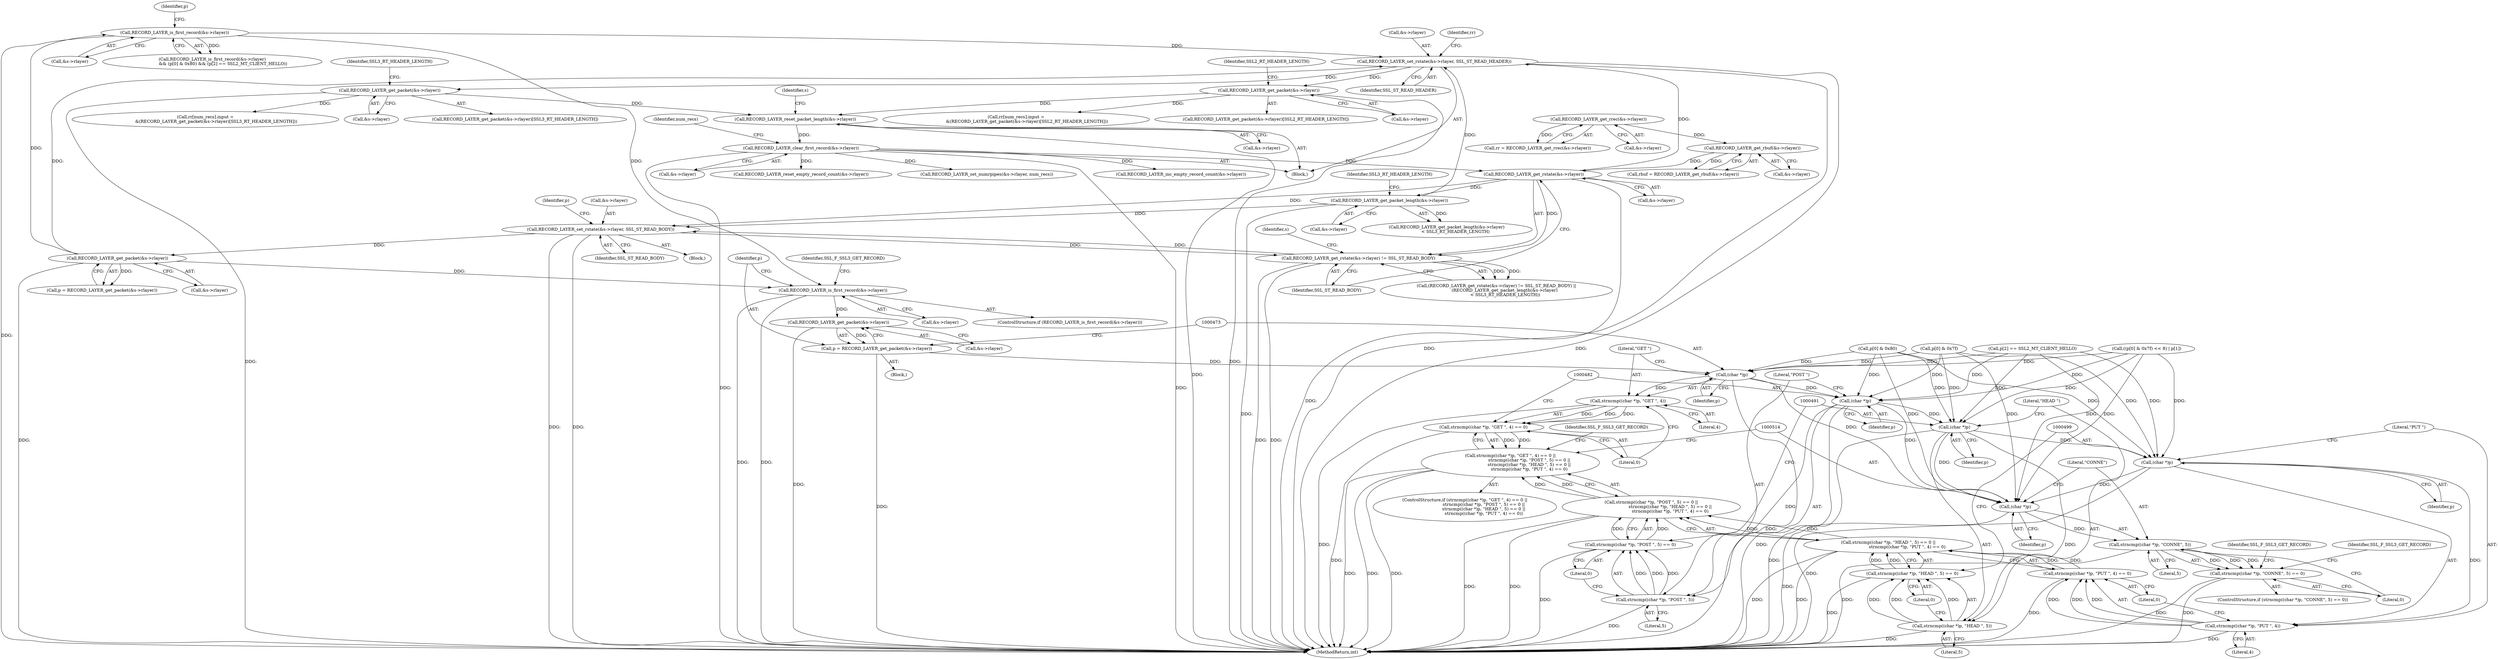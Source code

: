 digraph "0_openssl_4ad93618d26a3ea23d36ad5498ff4f59eff3a4d2_1@pointer" {
"1000455" [label="(Call,RECORD_LAYER_is_first_record(&s->rlayer))"];
"1000253" [label="(Call,RECORD_LAYER_is_first_record(&s->rlayer))"];
"1000242" [label="(Call,RECORD_LAYER_get_packet(&s->rlayer))"];
"1000234" [label="(Call,RECORD_LAYER_set_rstate(&s->rlayer, SSL_ST_READ_BODY))"];
"1000200" [label="(Call,RECORD_LAYER_get_rstate(&s->rlayer))"];
"1000701" [label="(Call,RECORD_LAYER_clear_first_record(&s->rlayer))"];
"1000696" [label="(Call,RECORD_LAYER_reset_packet_length(&s->rlayer))"];
"1000643" [label="(Call,RECORD_LAYER_get_packet(&s->rlayer))"];
"1000604" [label="(Call,RECORD_LAYER_set_rstate(&s->rlayer, SSL_ST_READ_HEADER))"];
"1000207" [label="(Call,RECORD_LAYER_get_packet_length(&s->rlayer))"];
"1000627" [label="(Call,RECORD_LAYER_get_packet(&s->rlayer))"];
"1000173" [label="(Call,RECORD_LAYER_get_rbuf(&s->rlayer))"];
"1000166" [label="(Call,RECORD_LAYER_get_rrec(&s->rlayer))"];
"1000199" [label="(Call,RECORD_LAYER_get_rstate(&s->rlayer) != SSL_ST_READ_BODY)"];
"1000463" [label="(Call,RECORD_LAYER_get_packet(&s->rlayer))"];
"1000461" [label="(Call,p = RECORD_LAYER_get_packet(&s->rlayer))"];
"1000472" [label="(Call,(char *)p)"];
"1000471" [label="(Call,strncmp((char *)p, \"GET \", 4))"];
"1000470" [label="(Call,strncmp((char *)p, \"GET \", 4) == 0)"];
"1000469" [label="(Call,strncmp((char *)p, \"GET \", 4) == 0 ||\n                            strncmp((char *)p, \"POST \", 5) == 0 ||\n                            strncmp((char *)p, \"HEAD \", 5) == 0 ||\n                            strncmp((char *)p, \"PUT \", 4) == 0)"];
"1000481" [label="(Call,(char *)p)"];
"1000480" [label="(Call,strncmp((char *)p, \"POST \", 5))"];
"1000479" [label="(Call,strncmp((char *)p, \"POST \", 5) == 0)"];
"1000478" [label="(Call,strncmp((char *)p, \"POST \", 5) == 0 ||\n                            strncmp((char *)p, \"HEAD \", 5) == 0 ||\n                            strncmp((char *)p, \"PUT \", 4) == 0)"];
"1000490" [label="(Call,(char *)p)"];
"1000489" [label="(Call,strncmp((char *)p, \"HEAD \", 5))"];
"1000488" [label="(Call,strncmp((char *)p, \"HEAD \", 5) == 0)"];
"1000487" [label="(Call,strncmp((char *)p, \"HEAD \", 5) == 0 ||\n                            strncmp((char *)p, \"PUT \", 4) == 0)"];
"1000498" [label="(Call,(char *)p)"];
"1000497" [label="(Call,strncmp((char *)p, \"PUT \", 4))"];
"1000496" [label="(Call,strncmp((char *)p, \"PUT \", 4) == 0)"];
"1000513" [label="(Call,(char *)p)"];
"1000512" [label="(Call,strncmp((char *)p, \"CONNE\", 5))"];
"1000511" [label="(Call,strncmp((char *)p, \"CONNE\", 5) == 0)"];
"1000205" [label="(Identifier,SSL_ST_READ_BODY)"];
"1000609" [label="(Identifier,SSL_ST_READ_HEADER)"];
"1000701" [label="(Call,RECORD_LAYER_clear_first_record(&s->rlayer))"];
"1000605" [label="(Call,&s->rlayer)"];
"1000461" [label="(Call,p = RECORD_LAYER_get_packet(&s->rlayer))"];
"1000463" [label="(Call,RECORD_LAYER_get_packet(&s->rlayer))"];
"1000521" [label="(Identifier,SSL_F_SSL3_GET_RECORD)"];
"1000497" [label="(Call,strncmp((char *)p, \"PUT \", 4))"];
"1000259" [label="(Call,p[0] & 0x80)"];
"1000240" [label="(Call,p = RECORD_LAYER_get_packet(&s->rlayer))"];
"1000628" [label="(Call,&s->rlayer)"];
"1000708" [label="(Identifier,num_recs)"];
"1000478" [label="(Call,strncmp((char *)p, \"POST \", 5) == 0 ||\n                            strncmp((char *)p, \"HEAD \", 5) == 0 ||\n                            strncmp((char *)p, \"PUT \", 4) == 0)"];
"1000290" [label="(Call,((p[0] & 0x7f) << 8) | p[1])"];
"1000614" [label="(Identifier,rr)"];
"1000525" [label="(Identifier,SSL_F_SSL3_GET_RECORD)"];
"1000207" [label="(Call,RECORD_LAYER_get_packet_length(&s->rlayer))"];
"1000498" [label="(Call,(char *)p)"];
"1000632" [label="(Identifier,SSL2_RT_HEADER_LENGTH)"];
"1000481" [label="(Call,(char *)p)"];
"1000167" [label="(Call,&s->rlayer)"];
"1000488" [label="(Call,strncmp((char *)p, \"HEAD \", 5) == 0)"];
"1000464" [label="(Call,&s->rlayer)"];
"1000254" [label="(Call,&s->rlayer)"];
"1000512" [label="(Call,strncmp((char *)p, \"CONNE\", 5))"];
"1000501" [label="(Literal,\"PUT \")"];
"1000253" [label="(Call,RECORD_LAYER_is_first_record(&s->rlayer))"];
"1000496" [label="(Call,strncmp((char *)p, \"PUT \", 4) == 0)"];
"1000171" [label="(Call,rbuf = RECORD_LAYER_get_rbuf(&s->rlayer))"];
"1001197" [label="(MethodReturn,int)"];
"1000477" [label="(Literal,0)"];
"1000493" [label="(Literal,\"HEAD \")"];
"1000476" [label="(Literal,4)"];
"1000510" [label="(ControlStructure,if (strncmp((char *)p, \"CONNE\", 5) == 0))"];
"1000704" [label="(Identifier,s)"];
"1000517" [label="(Literal,5)"];
"1000200" [label="(Call,RECORD_LAYER_get_rstate(&s->rlayer))"];
"1001181" [label="(Call,RECORD_LAYER_set_numrpipes(&s->rlayer, num_recs))"];
"1000642" [label="(Call,RECORD_LAYER_get_packet(&s->rlayer)[SSL3_RT_HEADER_LENGTH])"];
"1000697" [label="(Call,&s->rlayer)"];
"1001153" [label="(Call,RECORD_LAYER_inc_empty_record_count(&s->rlayer))"];
"1000635" [label="(Call,rr[num_recs].input =\n                &(RECORD_LAYER_get_packet(&s->rlayer)[SSL3_RT_HEADER_LENGTH]))"];
"1000494" [label="(Literal,5)"];
"1000462" [label="(Identifier,p)"];
"1000164" [label="(Call,rr = RECORD_LAYER_get_rrec(&s->rlayer))"];
"1000619" [label="(Call,rr[num_recs].input =\n                &(RECORD_LAYER_get_packet(&s->rlayer)[SSL2_RT_HEADER_LENGTH]))"];
"1000696" [label="(Call,RECORD_LAYER_reset_packet_length(&s->rlayer))"];
"1000199" [label="(Call,RECORD_LAYER_get_rstate(&s->rlayer) != SSL_ST_READ_BODY)"];
"1000456" [label="(Call,&s->rlayer)"];
"1000474" [label="(Identifier,p)"];
"1000502" [label="(Literal,4)"];
"1000479" [label="(Call,strncmp((char *)p, \"POST \", 5) == 0)"];
"1000234" [label="(Call,RECORD_LAYER_set_rstate(&s->rlayer, SSL_ST_READ_BODY))"];
"1000486" [label="(Literal,0)"];
"1000485" [label="(Literal,5)"];
"1000506" [label="(Identifier,SSL_F_SSL3_GET_RECORD)"];
"1000515" [label="(Identifier,p)"];
"1000604" [label="(Call,RECORD_LAYER_set_rstate(&s->rlayer, SSL_ST_READ_HEADER))"];
"1000503" [label="(Literal,0)"];
"1000518" [label="(Literal,0)"];
"1000206" [label="(Call,RECORD_LAYER_get_packet_length(&s->rlayer)\n             < SSL3_RT_HEADER_LENGTH)"];
"1000241" [label="(Identifier,p)"];
"1000471" [label="(Call,strncmp((char *)p, \"GET \", 4))"];
"1000252" [label="(Call,RECORD_LAYER_is_first_record(&s->rlayer)\n                && (p[0] & 0x80) && (p[2] == SSL2_MT_CLIENT_HELLO))"];
"1000454" [label="(ControlStructure,if (RECORD_LAYER_is_first_record(&s->rlayer)))"];
"1000235" [label="(Call,&s->rlayer)"];
"1000243" [label="(Call,&s->rlayer)"];
"1000470" [label="(Call,strncmp((char *)p, \"GET \", 4) == 0)"];
"1000173" [label="(Call,RECORD_LAYER_get_rbuf(&s->rlayer))"];
"1000455" [label="(Call,RECORD_LAYER_is_first_record(&s->rlayer))"];
"1000198" [label="(Call,(RECORD_LAYER_get_rstate(&s->rlayer) != SSL_ST_READ_BODY) ||\n            (RECORD_LAYER_get_packet_length(&s->rlayer)\n             < SSL3_RT_HEADER_LENGTH))"];
"1000495" [label="(Literal,0)"];
"1000468" [label="(ControlStructure,if (strncmp((char *)p, \"GET \", 4) == 0 ||\n                            strncmp((char *)p, \"POST \", 5) == 0 ||\n                            strncmp((char *)p, \"HEAD \", 5) == 0 ||\n                            strncmp((char *)p, \"PUT \", 4) == 0))"];
"1000210" [label="(Identifier,s)"];
"1000469" [label="(Call,strncmp((char *)p, \"GET \", 4) == 0 ||\n                            strncmp((char *)p, \"POST \", 5) == 0 ||\n                            strncmp((char *)p, \"HEAD \", 5) == 0 ||\n                            strncmp((char *)p, \"PUT \", 4) == 0)"];
"1000490" [label="(Call,(char *)p)"];
"1000531" [label="(Identifier,SSL_F_SSL3_GET_RECORD)"];
"1000201" [label="(Call,&s->rlayer)"];
"1000702" [label="(Call,&s->rlayer)"];
"1000261" [label="(Identifier,p)"];
"1000208" [label="(Call,&s->rlayer)"];
"1000516" [label="(Literal,\"CONNE\")"];
"1000489" [label="(Call,strncmp((char *)p, \"HEAD \", 5))"];
"1000196" [label="(Block,)"];
"1000475" [label="(Literal,\"GET \")"];
"1000174" [label="(Call,&s->rlayer)"];
"1000483" [label="(Identifier,p)"];
"1000472" [label="(Call,(char *)p)"];
"1000166" [label="(Call,RECORD_LAYER_get_rrec(&s->rlayer))"];
"1000239" [label="(Identifier,SSL_ST_READ_BODY)"];
"1000627" [label="(Call,RECORD_LAYER_get_packet(&s->rlayer))"];
"1000213" [label="(Block,)"];
"1000242" [label="(Call,RECORD_LAYER_get_packet(&s->rlayer))"];
"1000264" [label="(Call,p[2] == SSL2_MT_CLIENT_HELLO)"];
"1000212" [label="(Identifier,SSL3_RT_HEADER_LENGTH)"];
"1000292" [label="(Call,p[0] & 0x7f)"];
"1000487" [label="(Call,strncmp((char *)p, \"HEAD \", 5) == 0 ||\n                            strncmp((char *)p, \"PUT \", 4) == 0)"];
"1000643" [label="(Call,RECORD_LAYER_get_packet(&s->rlayer))"];
"1000648" [label="(Identifier,SSL3_RT_HEADER_LENGTH)"];
"1000460" [label="(Block,)"];
"1000644" [label="(Call,&s->rlayer)"];
"1000492" [label="(Identifier,p)"];
"1000500" [label="(Identifier,p)"];
"1000480" [label="(Call,strncmp((char *)p, \"POST \", 5))"];
"1001176" [label="(Call,RECORD_LAYER_reset_empty_record_count(&s->rlayer))"];
"1000484" [label="(Literal,\"POST \")"];
"1000626" [label="(Call,RECORD_LAYER_get_packet(&s->rlayer)[SSL2_RT_HEADER_LENGTH])"];
"1000511" [label="(Call,strncmp((char *)p, \"CONNE\", 5) == 0)"];
"1000513" [label="(Call,(char *)p)"];
"1000455" -> "1000454"  [label="AST: "];
"1000455" -> "1000456"  [label="CFG: "];
"1000456" -> "1000455"  [label="AST: "];
"1000462" -> "1000455"  [label="CFG: "];
"1000531" -> "1000455"  [label="CFG: "];
"1000455" -> "1001197"  [label="DDG: "];
"1000455" -> "1001197"  [label="DDG: "];
"1000253" -> "1000455"  [label="DDG: "];
"1000242" -> "1000455"  [label="DDG: "];
"1000455" -> "1000463"  [label="DDG: "];
"1000253" -> "1000252"  [label="AST: "];
"1000253" -> "1000254"  [label="CFG: "];
"1000254" -> "1000253"  [label="AST: "];
"1000261" -> "1000253"  [label="CFG: "];
"1000252" -> "1000253"  [label="CFG: "];
"1000253" -> "1001197"  [label="DDG: "];
"1000253" -> "1000252"  [label="DDG: "];
"1000242" -> "1000253"  [label="DDG: "];
"1000253" -> "1000604"  [label="DDG: "];
"1000242" -> "1000240"  [label="AST: "];
"1000242" -> "1000243"  [label="CFG: "];
"1000243" -> "1000242"  [label="AST: "];
"1000240" -> "1000242"  [label="CFG: "];
"1000242" -> "1001197"  [label="DDG: "];
"1000242" -> "1000240"  [label="DDG: "];
"1000234" -> "1000242"  [label="DDG: "];
"1000242" -> "1000604"  [label="DDG: "];
"1000234" -> "1000213"  [label="AST: "];
"1000234" -> "1000239"  [label="CFG: "];
"1000235" -> "1000234"  [label="AST: "];
"1000239" -> "1000234"  [label="AST: "];
"1000241" -> "1000234"  [label="CFG: "];
"1000234" -> "1001197"  [label="DDG: "];
"1000234" -> "1001197"  [label="DDG: "];
"1000234" -> "1000199"  [label="DDG: "];
"1000200" -> "1000234"  [label="DDG: "];
"1000207" -> "1000234"  [label="DDG: "];
"1000199" -> "1000234"  [label="DDG: "];
"1000200" -> "1000199"  [label="AST: "];
"1000200" -> "1000201"  [label="CFG: "];
"1000201" -> "1000200"  [label="AST: "];
"1000205" -> "1000200"  [label="CFG: "];
"1000200" -> "1001197"  [label="DDG: "];
"1000200" -> "1000199"  [label="DDG: "];
"1000701" -> "1000200"  [label="DDG: "];
"1000173" -> "1000200"  [label="DDG: "];
"1000200" -> "1000207"  [label="DDG: "];
"1000200" -> "1000604"  [label="DDG: "];
"1000701" -> "1000196"  [label="AST: "];
"1000701" -> "1000702"  [label="CFG: "];
"1000702" -> "1000701"  [label="AST: "];
"1000708" -> "1000701"  [label="CFG: "];
"1000701" -> "1001197"  [label="DDG: "];
"1000701" -> "1001197"  [label="DDG: "];
"1000696" -> "1000701"  [label="DDG: "];
"1000701" -> "1001153"  [label="DDG: "];
"1000701" -> "1001176"  [label="DDG: "];
"1000701" -> "1001181"  [label="DDG: "];
"1000696" -> "1000196"  [label="AST: "];
"1000696" -> "1000697"  [label="CFG: "];
"1000697" -> "1000696"  [label="AST: "];
"1000704" -> "1000696"  [label="CFG: "];
"1000696" -> "1001197"  [label="DDG: "];
"1000643" -> "1000696"  [label="DDG: "];
"1000627" -> "1000696"  [label="DDG: "];
"1000643" -> "1000642"  [label="AST: "];
"1000643" -> "1000644"  [label="CFG: "];
"1000644" -> "1000643"  [label="AST: "];
"1000648" -> "1000643"  [label="CFG: "];
"1000643" -> "1001197"  [label="DDG: "];
"1000643" -> "1000635"  [label="DDG: "];
"1000604" -> "1000643"  [label="DDG: "];
"1000604" -> "1000196"  [label="AST: "];
"1000604" -> "1000609"  [label="CFG: "];
"1000605" -> "1000604"  [label="AST: "];
"1000609" -> "1000604"  [label="AST: "];
"1000614" -> "1000604"  [label="CFG: "];
"1000604" -> "1001197"  [label="DDG: "];
"1000604" -> "1001197"  [label="DDG: "];
"1000207" -> "1000604"  [label="DDG: "];
"1000604" -> "1000627"  [label="DDG: "];
"1000207" -> "1000206"  [label="AST: "];
"1000207" -> "1000208"  [label="CFG: "];
"1000208" -> "1000207"  [label="AST: "];
"1000212" -> "1000207"  [label="CFG: "];
"1000207" -> "1001197"  [label="DDG: "];
"1000207" -> "1000206"  [label="DDG: "];
"1000627" -> "1000626"  [label="AST: "];
"1000627" -> "1000628"  [label="CFG: "];
"1000628" -> "1000627"  [label="AST: "];
"1000632" -> "1000627"  [label="CFG: "];
"1000627" -> "1001197"  [label="DDG: "];
"1000627" -> "1000619"  [label="DDG: "];
"1000173" -> "1000171"  [label="AST: "];
"1000173" -> "1000174"  [label="CFG: "];
"1000174" -> "1000173"  [label="AST: "];
"1000171" -> "1000173"  [label="CFG: "];
"1000173" -> "1000171"  [label="DDG: "];
"1000166" -> "1000173"  [label="DDG: "];
"1000166" -> "1000164"  [label="AST: "];
"1000166" -> "1000167"  [label="CFG: "];
"1000167" -> "1000166"  [label="AST: "];
"1000164" -> "1000166"  [label="CFG: "];
"1000166" -> "1000164"  [label="DDG: "];
"1000199" -> "1000198"  [label="AST: "];
"1000199" -> "1000205"  [label="CFG: "];
"1000205" -> "1000199"  [label="AST: "];
"1000210" -> "1000199"  [label="CFG: "];
"1000198" -> "1000199"  [label="CFG: "];
"1000199" -> "1001197"  [label="DDG: "];
"1000199" -> "1001197"  [label="DDG: "];
"1000199" -> "1000198"  [label="DDG: "];
"1000199" -> "1000198"  [label="DDG: "];
"1000463" -> "1000461"  [label="AST: "];
"1000463" -> "1000464"  [label="CFG: "];
"1000464" -> "1000463"  [label="AST: "];
"1000461" -> "1000463"  [label="CFG: "];
"1000463" -> "1001197"  [label="DDG: "];
"1000463" -> "1000461"  [label="DDG: "];
"1000461" -> "1000460"  [label="AST: "];
"1000462" -> "1000461"  [label="AST: "];
"1000473" -> "1000461"  [label="CFG: "];
"1000461" -> "1001197"  [label="DDG: "];
"1000461" -> "1000472"  [label="DDG: "];
"1000472" -> "1000471"  [label="AST: "];
"1000472" -> "1000474"  [label="CFG: "];
"1000473" -> "1000472"  [label="AST: "];
"1000474" -> "1000472"  [label="AST: "];
"1000475" -> "1000472"  [label="CFG: "];
"1000472" -> "1001197"  [label="DDG: "];
"1000472" -> "1000471"  [label="DDG: "];
"1000292" -> "1000472"  [label="DDG: "];
"1000264" -> "1000472"  [label="DDG: "];
"1000259" -> "1000472"  [label="DDG: "];
"1000290" -> "1000472"  [label="DDG: "];
"1000472" -> "1000481"  [label="DDG: "];
"1000472" -> "1000513"  [label="DDG: "];
"1000471" -> "1000470"  [label="AST: "];
"1000471" -> "1000476"  [label="CFG: "];
"1000475" -> "1000471"  [label="AST: "];
"1000476" -> "1000471"  [label="AST: "];
"1000477" -> "1000471"  [label="CFG: "];
"1000471" -> "1001197"  [label="DDG: "];
"1000471" -> "1000470"  [label="DDG: "];
"1000471" -> "1000470"  [label="DDG: "];
"1000471" -> "1000470"  [label="DDG: "];
"1000470" -> "1000469"  [label="AST: "];
"1000470" -> "1000477"  [label="CFG: "];
"1000477" -> "1000470"  [label="AST: "];
"1000482" -> "1000470"  [label="CFG: "];
"1000469" -> "1000470"  [label="CFG: "];
"1000470" -> "1001197"  [label="DDG: "];
"1000470" -> "1000469"  [label="DDG: "];
"1000470" -> "1000469"  [label="DDG: "];
"1000469" -> "1000468"  [label="AST: "];
"1000469" -> "1000478"  [label="CFG: "];
"1000478" -> "1000469"  [label="AST: "];
"1000506" -> "1000469"  [label="CFG: "];
"1000514" -> "1000469"  [label="CFG: "];
"1000469" -> "1001197"  [label="DDG: "];
"1000469" -> "1001197"  [label="DDG: "];
"1000469" -> "1001197"  [label="DDG: "];
"1000478" -> "1000469"  [label="DDG: "];
"1000478" -> "1000469"  [label="DDG: "];
"1000481" -> "1000480"  [label="AST: "];
"1000481" -> "1000483"  [label="CFG: "];
"1000482" -> "1000481"  [label="AST: "];
"1000483" -> "1000481"  [label="AST: "];
"1000484" -> "1000481"  [label="CFG: "];
"1000481" -> "1001197"  [label="DDG: "];
"1000481" -> "1000480"  [label="DDG: "];
"1000292" -> "1000481"  [label="DDG: "];
"1000264" -> "1000481"  [label="DDG: "];
"1000259" -> "1000481"  [label="DDG: "];
"1000290" -> "1000481"  [label="DDG: "];
"1000481" -> "1000490"  [label="DDG: "];
"1000481" -> "1000513"  [label="DDG: "];
"1000480" -> "1000479"  [label="AST: "];
"1000480" -> "1000485"  [label="CFG: "];
"1000484" -> "1000480"  [label="AST: "];
"1000485" -> "1000480"  [label="AST: "];
"1000486" -> "1000480"  [label="CFG: "];
"1000480" -> "1001197"  [label="DDG: "];
"1000480" -> "1000479"  [label="DDG: "];
"1000480" -> "1000479"  [label="DDG: "];
"1000480" -> "1000479"  [label="DDG: "];
"1000479" -> "1000478"  [label="AST: "];
"1000479" -> "1000486"  [label="CFG: "];
"1000486" -> "1000479"  [label="AST: "];
"1000491" -> "1000479"  [label="CFG: "];
"1000478" -> "1000479"  [label="CFG: "];
"1000479" -> "1001197"  [label="DDG: "];
"1000479" -> "1000478"  [label="DDG: "];
"1000479" -> "1000478"  [label="DDG: "];
"1000478" -> "1000487"  [label="CFG: "];
"1000487" -> "1000478"  [label="AST: "];
"1000478" -> "1001197"  [label="DDG: "];
"1000478" -> "1001197"  [label="DDG: "];
"1000487" -> "1000478"  [label="DDG: "];
"1000487" -> "1000478"  [label="DDG: "];
"1000490" -> "1000489"  [label="AST: "];
"1000490" -> "1000492"  [label="CFG: "];
"1000491" -> "1000490"  [label="AST: "];
"1000492" -> "1000490"  [label="AST: "];
"1000493" -> "1000490"  [label="CFG: "];
"1000490" -> "1001197"  [label="DDG: "];
"1000490" -> "1000489"  [label="DDG: "];
"1000292" -> "1000490"  [label="DDG: "];
"1000264" -> "1000490"  [label="DDG: "];
"1000259" -> "1000490"  [label="DDG: "];
"1000290" -> "1000490"  [label="DDG: "];
"1000490" -> "1000498"  [label="DDG: "];
"1000490" -> "1000513"  [label="DDG: "];
"1000489" -> "1000488"  [label="AST: "];
"1000489" -> "1000494"  [label="CFG: "];
"1000493" -> "1000489"  [label="AST: "];
"1000494" -> "1000489"  [label="AST: "];
"1000495" -> "1000489"  [label="CFG: "];
"1000489" -> "1001197"  [label="DDG: "];
"1000489" -> "1000488"  [label="DDG: "];
"1000489" -> "1000488"  [label="DDG: "];
"1000489" -> "1000488"  [label="DDG: "];
"1000488" -> "1000487"  [label="AST: "];
"1000488" -> "1000495"  [label="CFG: "];
"1000495" -> "1000488"  [label="AST: "];
"1000499" -> "1000488"  [label="CFG: "];
"1000487" -> "1000488"  [label="CFG: "];
"1000488" -> "1001197"  [label="DDG: "];
"1000488" -> "1000487"  [label="DDG: "];
"1000488" -> "1000487"  [label="DDG: "];
"1000487" -> "1000496"  [label="CFG: "];
"1000496" -> "1000487"  [label="AST: "];
"1000487" -> "1001197"  [label="DDG: "];
"1000487" -> "1001197"  [label="DDG: "];
"1000496" -> "1000487"  [label="DDG: "];
"1000496" -> "1000487"  [label="DDG: "];
"1000498" -> "1000497"  [label="AST: "];
"1000498" -> "1000500"  [label="CFG: "];
"1000499" -> "1000498"  [label="AST: "];
"1000500" -> "1000498"  [label="AST: "];
"1000501" -> "1000498"  [label="CFG: "];
"1000498" -> "1001197"  [label="DDG: "];
"1000498" -> "1000497"  [label="DDG: "];
"1000292" -> "1000498"  [label="DDG: "];
"1000264" -> "1000498"  [label="DDG: "];
"1000259" -> "1000498"  [label="DDG: "];
"1000290" -> "1000498"  [label="DDG: "];
"1000498" -> "1000513"  [label="DDG: "];
"1000497" -> "1000496"  [label="AST: "];
"1000497" -> "1000502"  [label="CFG: "];
"1000501" -> "1000497"  [label="AST: "];
"1000502" -> "1000497"  [label="AST: "];
"1000503" -> "1000497"  [label="CFG: "];
"1000497" -> "1001197"  [label="DDG: "];
"1000497" -> "1000496"  [label="DDG: "];
"1000497" -> "1000496"  [label="DDG: "];
"1000497" -> "1000496"  [label="DDG: "];
"1000496" -> "1000503"  [label="CFG: "];
"1000503" -> "1000496"  [label="AST: "];
"1000496" -> "1001197"  [label="DDG: "];
"1000513" -> "1000512"  [label="AST: "];
"1000513" -> "1000515"  [label="CFG: "];
"1000514" -> "1000513"  [label="AST: "];
"1000515" -> "1000513"  [label="AST: "];
"1000516" -> "1000513"  [label="CFG: "];
"1000513" -> "1001197"  [label="DDG: "];
"1000513" -> "1000512"  [label="DDG: "];
"1000292" -> "1000513"  [label="DDG: "];
"1000264" -> "1000513"  [label="DDG: "];
"1000259" -> "1000513"  [label="DDG: "];
"1000290" -> "1000513"  [label="DDG: "];
"1000512" -> "1000511"  [label="AST: "];
"1000512" -> "1000517"  [label="CFG: "];
"1000516" -> "1000512"  [label="AST: "];
"1000517" -> "1000512"  [label="AST: "];
"1000518" -> "1000512"  [label="CFG: "];
"1000512" -> "1001197"  [label="DDG: "];
"1000512" -> "1000511"  [label="DDG: "];
"1000512" -> "1000511"  [label="DDG: "];
"1000512" -> "1000511"  [label="DDG: "];
"1000511" -> "1000510"  [label="AST: "];
"1000511" -> "1000518"  [label="CFG: "];
"1000518" -> "1000511"  [label="AST: "];
"1000521" -> "1000511"  [label="CFG: "];
"1000525" -> "1000511"  [label="CFG: "];
"1000511" -> "1001197"  [label="DDG: "];
"1000511" -> "1001197"  [label="DDG: "];
}
